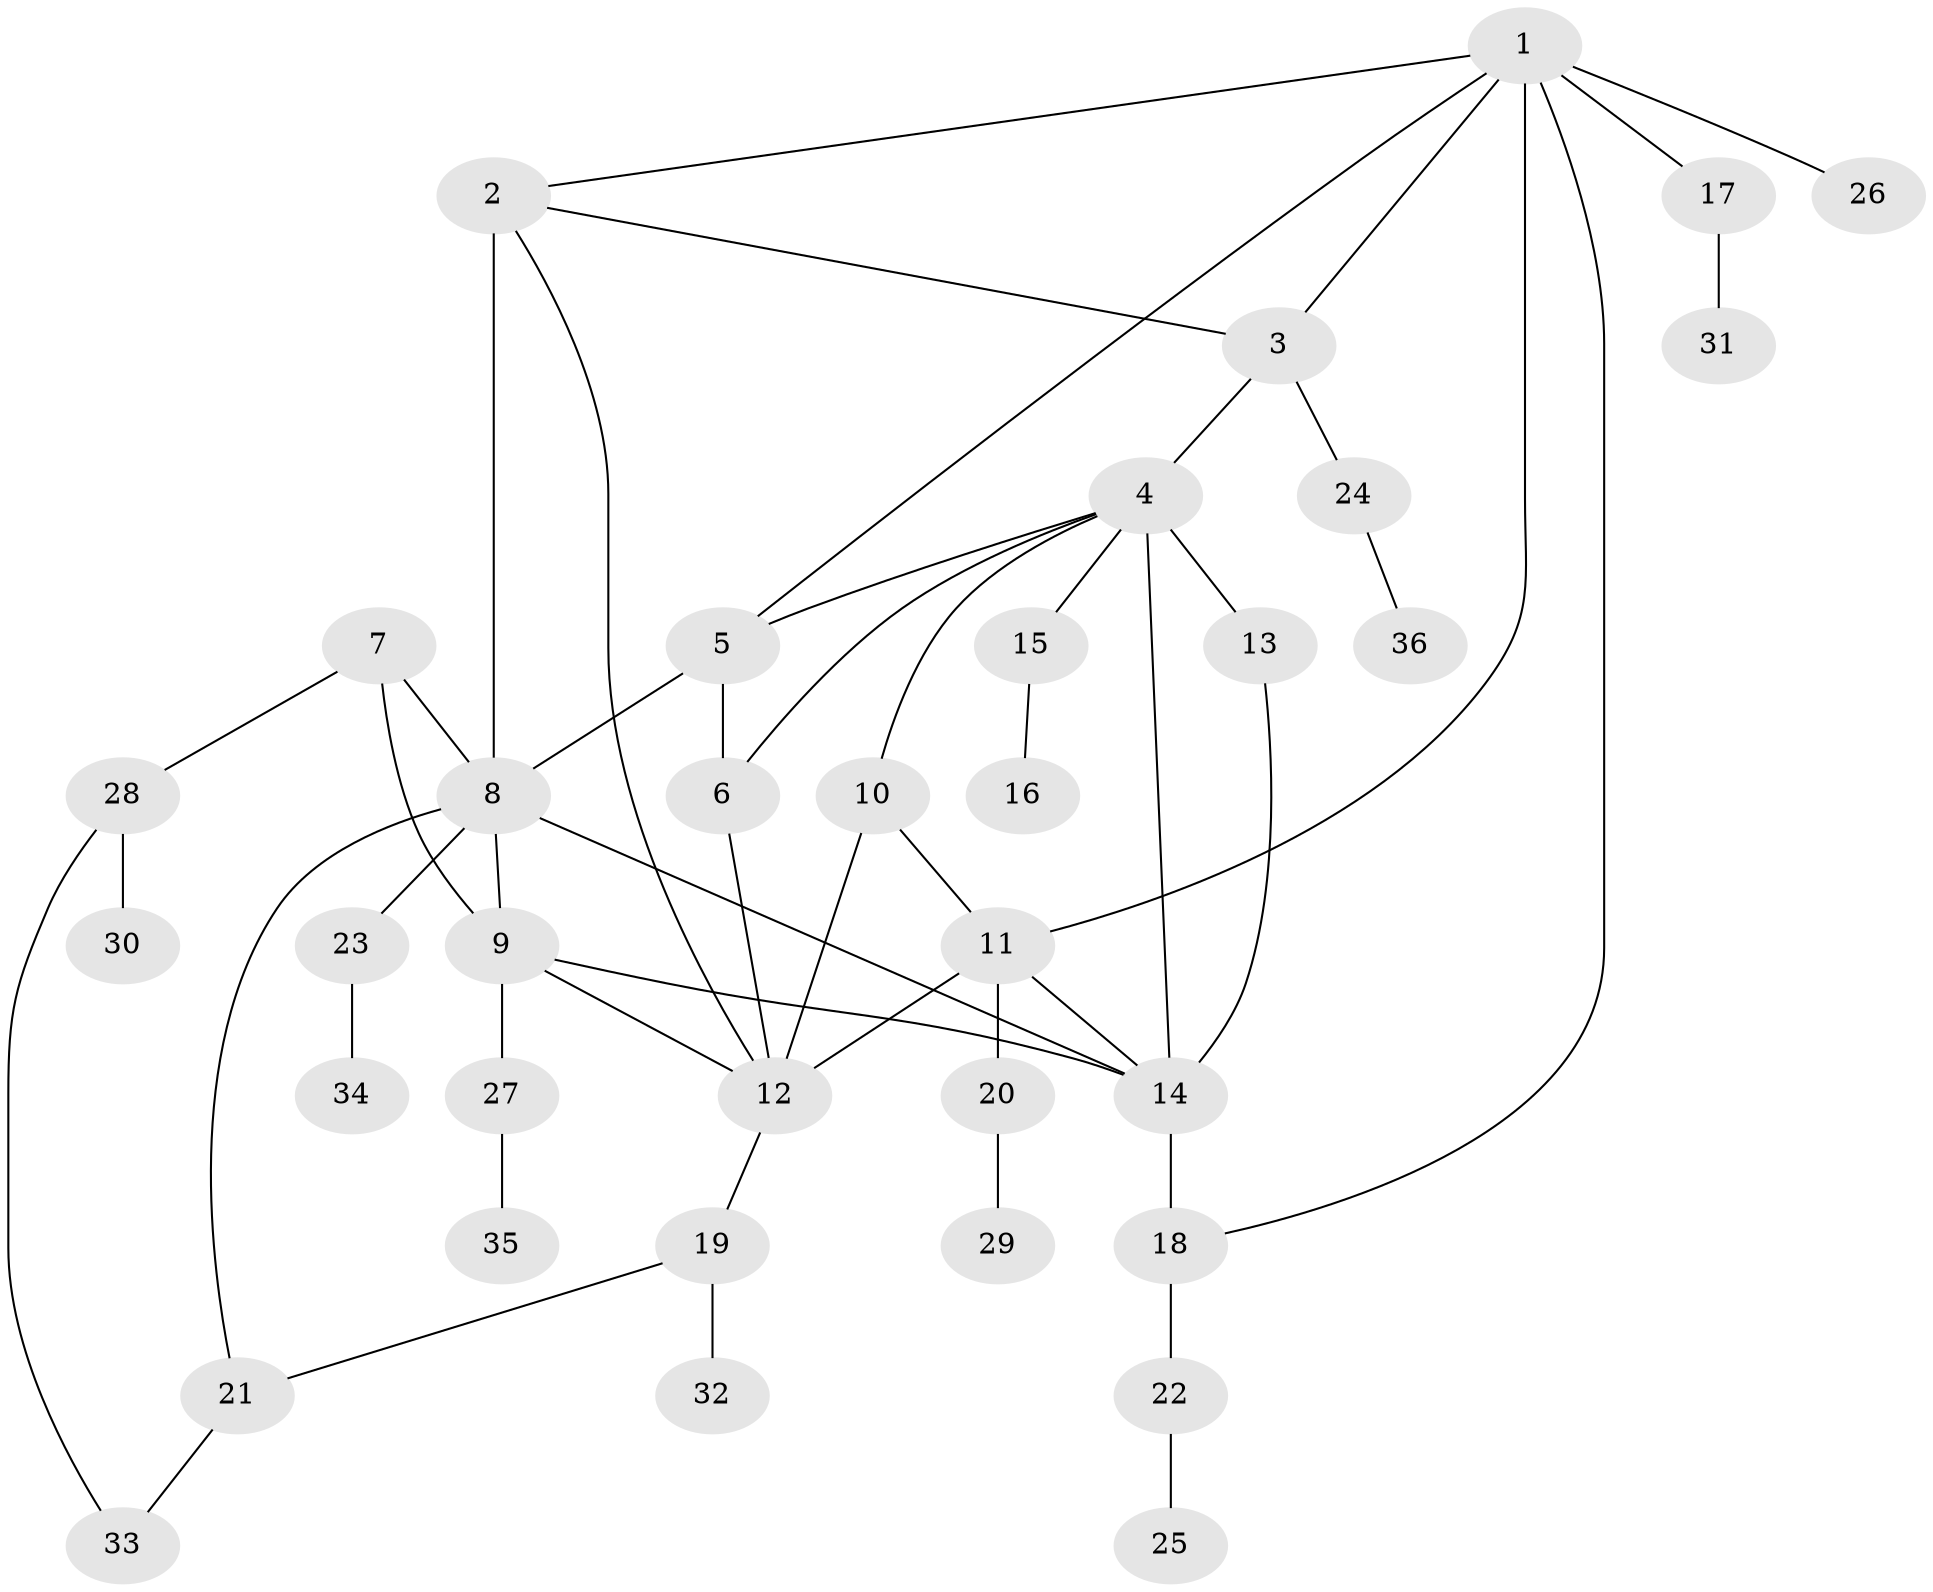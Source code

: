 // original degree distribution, {8: 0.041666666666666664, 10: 0.027777777777777776, 5: 0.05555555555555555, 3: 0.1111111111111111, 4: 0.041666666666666664, 7: 0.013888888888888888, 6: 0.013888888888888888, 2: 0.20833333333333334, 1: 0.4861111111111111}
// Generated by graph-tools (version 1.1) at 2025/37/03/09/25 02:37:23]
// undirected, 36 vertices, 52 edges
graph export_dot {
graph [start="1"]
  node [color=gray90,style=filled];
  1;
  2;
  3;
  4;
  5;
  6;
  7;
  8;
  9;
  10;
  11;
  12;
  13;
  14;
  15;
  16;
  17;
  18;
  19;
  20;
  21;
  22;
  23;
  24;
  25;
  26;
  27;
  28;
  29;
  30;
  31;
  32;
  33;
  34;
  35;
  36;
  1 -- 2 [weight=1.0];
  1 -- 3 [weight=1.0];
  1 -- 5 [weight=1.0];
  1 -- 11 [weight=1.0];
  1 -- 17 [weight=1.0];
  1 -- 18 [weight=1.0];
  1 -- 26 [weight=1.0];
  2 -- 3 [weight=1.0];
  2 -- 8 [weight=6.0];
  2 -- 12 [weight=1.0];
  3 -- 4 [weight=1.0];
  3 -- 24 [weight=1.0];
  4 -- 5 [weight=1.0];
  4 -- 6 [weight=1.0];
  4 -- 10 [weight=1.0];
  4 -- 13 [weight=3.0];
  4 -- 14 [weight=1.0];
  4 -- 15 [weight=1.0];
  5 -- 6 [weight=5.0];
  5 -- 8 [weight=1.0];
  6 -- 12 [weight=1.0];
  7 -- 8 [weight=1.0];
  7 -- 9 [weight=1.0];
  7 -- 28 [weight=1.0];
  8 -- 9 [weight=1.0];
  8 -- 14 [weight=1.0];
  8 -- 21 [weight=1.0];
  8 -- 23 [weight=1.0];
  9 -- 12 [weight=1.0];
  9 -- 14 [weight=1.0];
  9 -- 27 [weight=1.0];
  10 -- 11 [weight=1.0];
  10 -- 12 [weight=2.0];
  11 -- 12 [weight=1.0];
  11 -- 14 [weight=1.0];
  11 -- 20 [weight=1.0];
  12 -- 19 [weight=1.0];
  13 -- 14 [weight=1.0];
  14 -- 18 [weight=4.0];
  15 -- 16 [weight=1.0];
  17 -- 31 [weight=1.0];
  18 -- 22 [weight=1.0];
  19 -- 21 [weight=1.0];
  19 -- 32 [weight=1.0];
  20 -- 29 [weight=1.0];
  21 -- 33 [weight=1.0];
  22 -- 25 [weight=1.0];
  23 -- 34 [weight=1.0];
  24 -- 36 [weight=1.0];
  27 -- 35 [weight=1.0];
  28 -- 30 [weight=1.0];
  28 -- 33 [weight=1.0];
}
